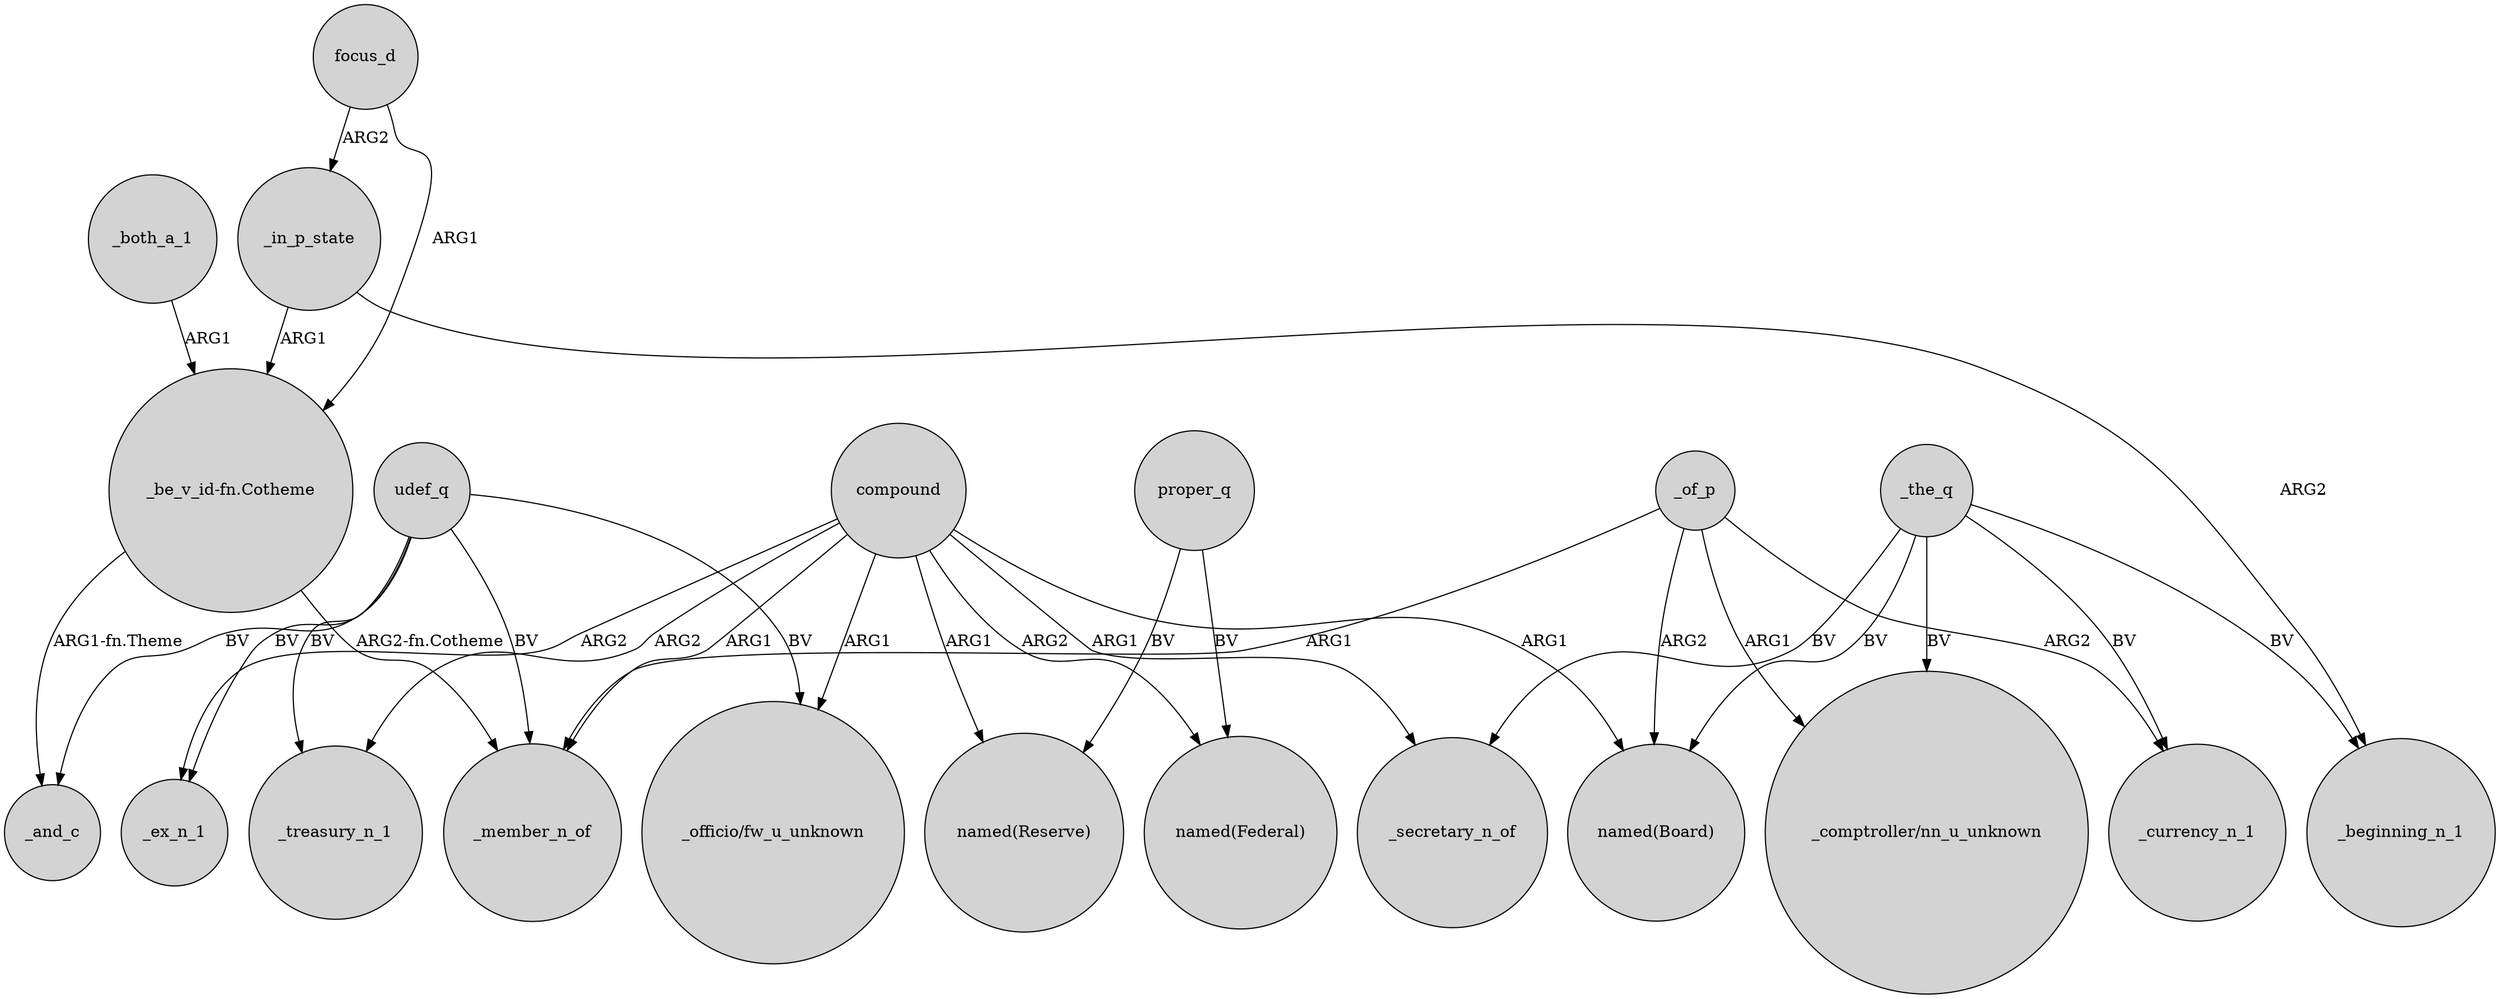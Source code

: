 digraph {
	node [shape=circle style=filled]
	compound -> _treasury_n_1 [label=ARG2]
	_the_q -> "named(Board)" [label=BV]
	focus_d -> _in_p_state [label=ARG2]
	"_be_v_id-fn.Cotheme" -> _and_c [label="ARG1-fn.Theme"]
	_of_p -> "_comptroller/nn_u_unknown" [label=ARG1]
	udef_q -> _treasury_n_1 [label=BV]
	udef_q -> _member_n_of [label=BV]
	_the_q -> "_comptroller/nn_u_unknown" [label=BV]
	_of_p -> _currency_n_1 [label=ARG2]
	compound -> "named(Federal)" [label=ARG2]
	compound -> _ex_n_1 [label=ARG2]
	_in_p_state -> "_be_v_id-fn.Cotheme" [label=ARG1]
	udef_q -> _and_c [label=BV]
	proper_q -> "named(Federal)" [label=BV]
	_of_p -> _member_n_of [label=ARG1]
	_the_q -> _currency_n_1 [label=BV]
	_of_p -> "named(Board)" [label=ARG2]
	"_be_v_id-fn.Cotheme" -> _member_n_of [label="ARG2-fn.Cotheme"]
	_in_p_state -> _beginning_n_1 [label=ARG2]
	focus_d -> "_be_v_id-fn.Cotheme" [label=ARG1]
	compound -> "_officio/fw_u_unknown" [label=ARG1]
	_both_a_1 -> "_be_v_id-fn.Cotheme" [label=ARG1]
	compound -> _member_n_of [label=ARG1]
	udef_q -> _ex_n_1 [label=BV]
	_the_q -> _beginning_n_1 [label=BV]
	compound -> "named(Reserve)" [label=ARG1]
	udef_q -> "_officio/fw_u_unknown" [label=BV]
	compound -> _secretary_n_of [label=ARG1]
	compound -> "named(Board)" [label=ARG1]
	proper_q -> "named(Reserve)" [label=BV]
	_the_q -> _secretary_n_of [label=BV]
}
